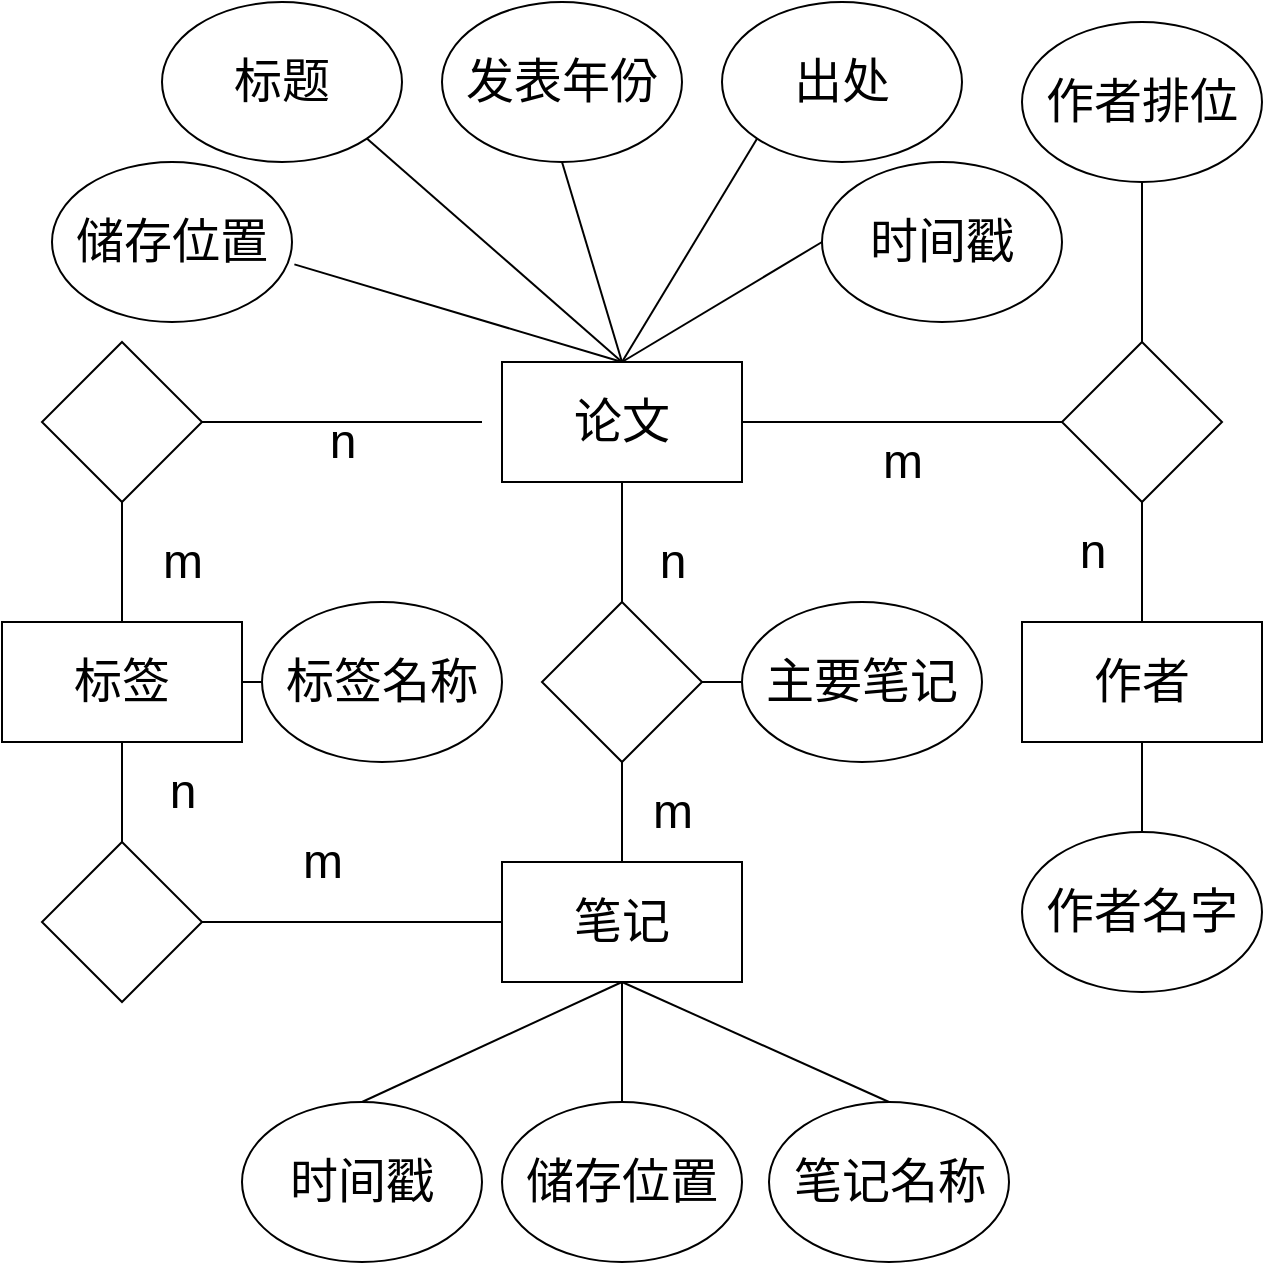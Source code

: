 <mxfile>
    <diagram id="I-t3NmbInqpAXCZpDXMM" name="第 1 页">
        <mxGraphModel dx="986" dy="434" grid="1" gridSize="10" guides="1" tooltips="1" connect="1" arrows="1" fold="1" page="1" pageScale="1" pageWidth="827" pageHeight="1169" math="0" shadow="0">
            <root>
                <mxCell id="0"/>
                <mxCell id="1" parent="0"/>
                <mxCell id="5" value="&lt;font style=&quot;font-size: 24px;&quot;&gt;论文&lt;/font&gt;" style="whiteSpace=wrap;html=1;" parent="1" vertex="1">
                    <mxGeometry x="360" y="290" width="120" height="60" as="geometry"/>
                </mxCell>
                <mxCell id="6" value="" style="rhombus;whiteSpace=wrap;html=1;" parent="1" vertex="1">
                    <mxGeometry x="380" y="410" width="80" height="80" as="geometry"/>
                </mxCell>
                <mxCell id="13" value="&lt;font style=&quot;font-size: 24px;&quot;&gt;n&lt;/font&gt;" style="text;html=1;align=center;verticalAlign=middle;resizable=0;points=[];autosize=1;strokeColor=none;fillColor=none;" parent="1" vertex="1">
                    <mxGeometry x="425" y="370" width="40" height="40" as="geometry"/>
                </mxCell>
                <mxCell id="14" value="" style="endArrow=none;html=1;entryX=0.5;entryY=1;entryDx=0;entryDy=0;exitX=0.5;exitY=0;exitDx=0;exitDy=0;" parent="1" source="6" target="5" edge="1">
                    <mxGeometry width="50" height="50" relative="1" as="geometry">
                        <mxPoint x="580" y="690" as="sourcePoint"/>
                        <mxPoint x="630" y="640" as="targetPoint"/>
                    </mxGeometry>
                </mxCell>
                <mxCell id="17" value="&lt;font style=&quot;font-size: 24px;&quot;&gt;标题&lt;/font&gt;" style="ellipse;whiteSpace=wrap;html=1;" parent="1" vertex="1">
                    <mxGeometry x="190" y="110" width="120" height="80" as="geometry"/>
                </mxCell>
                <mxCell id="19" value="&lt;font style=&quot;font-size: 24px;&quot;&gt;发表年份&lt;/font&gt;" style="ellipse;whiteSpace=wrap;html=1;" parent="1" vertex="1">
                    <mxGeometry x="330" y="110" width="120" height="80" as="geometry"/>
                </mxCell>
                <mxCell id="20" value="&lt;font style=&quot;font-size: 24px;&quot;&gt;出处&lt;/font&gt;" style="ellipse;whiteSpace=wrap;html=1;" parent="1" vertex="1">
                    <mxGeometry x="470" y="110" width="120" height="80" as="geometry"/>
                </mxCell>
                <mxCell id="21" value="&lt;font style=&quot;font-size: 24px;&quot;&gt;储存位置&lt;/font&gt;" style="ellipse;whiteSpace=wrap;html=1;" parent="1" vertex="1">
                    <mxGeometry x="135" y="190" width="120" height="80" as="geometry"/>
                </mxCell>
                <mxCell id="23" value="" style="endArrow=none;html=1;entryX=0.5;entryY=1;entryDx=0;entryDy=0;exitX=0.5;exitY=0;exitDx=0;exitDy=0;" parent="1" source="24" target="6" edge="1">
                    <mxGeometry width="50" height="50" relative="1" as="geometry">
                        <mxPoint x="420" y="560" as="sourcePoint"/>
                        <mxPoint x="490" y="470" as="targetPoint"/>
                    </mxGeometry>
                </mxCell>
                <mxCell id="24" value="&lt;font style=&quot;font-size: 24px;&quot;&gt;笔记&lt;/font&gt;" style="whiteSpace=wrap;html=1;" parent="1" vertex="1">
                    <mxGeometry x="360" y="540" width="120" height="60" as="geometry"/>
                </mxCell>
                <mxCell id="28" value="&lt;font style=&quot;font-size: 24px;&quot;&gt;时间戳&lt;/font&gt;" style="ellipse;whiteSpace=wrap;html=1;" parent="1" vertex="1">
                    <mxGeometry x="230" y="660" width="120" height="80" as="geometry"/>
                </mxCell>
                <mxCell id="29" value="&lt;font style=&quot;font-size: 24px;&quot;&gt;作者&lt;/font&gt;" style="whiteSpace=wrap;html=1;" parent="1" vertex="1">
                    <mxGeometry x="620" y="420" width="120" height="60" as="geometry"/>
                </mxCell>
                <mxCell id="30" value="" style="rhombus;whiteSpace=wrap;html=1;" parent="1" vertex="1">
                    <mxGeometry x="640" y="280" width="80" height="80" as="geometry"/>
                </mxCell>
                <mxCell id="31" value="" style="endArrow=none;html=1;exitX=1;exitY=0.5;exitDx=0;exitDy=0;entryX=0;entryY=0.5;entryDx=0;entryDy=0;" parent="1" source="5" target="30" edge="1">
                    <mxGeometry width="50" height="50" relative="1" as="geometry">
                        <mxPoint x="600" y="460" as="sourcePoint"/>
                        <mxPoint x="650" y="410" as="targetPoint"/>
                    </mxGeometry>
                </mxCell>
                <mxCell id="32" value="" style="endArrow=none;html=1;exitX=0.5;exitY=1;exitDx=0;exitDy=0;entryX=0.5;entryY=0;entryDx=0;entryDy=0;" parent="1" source="30" target="29" edge="1">
                    <mxGeometry width="50" height="50" relative="1" as="geometry">
                        <mxPoint x="566" y="335" as="sourcePoint"/>
                        <mxPoint x="686" y="325" as="targetPoint"/>
                    </mxGeometry>
                </mxCell>
                <mxCell id="33" value="" style="endArrow=none;html=1;entryX=0.5;entryY=0;entryDx=0;entryDy=0;exitX=0.5;exitY=1;exitDx=0;exitDy=0;" parent="1" source="78" target="30" edge="1">
                    <mxGeometry width="50" height="50" relative="1" as="geometry">
                        <mxPoint x="700" y="230" as="sourcePoint"/>
                        <mxPoint x="716" y="375" as="targetPoint"/>
                    </mxGeometry>
                </mxCell>
                <mxCell id="36" value="&lt;font style=&quot;font-size: 24px;&quot;&gt;标签&lt;/font&gt;" style="whiteSpace=wrap;html=1;" parent="1" vertex="1">
                    <mxGeometry x="110" y="420" width="120" height="60" as="geometry"/>
                </mxCell>
                <mxCell id="37" value="" style="rhombus;whiteSpace=wrap;html=1;" parent="1" vertex="1">
                    <mxGeometry x="130" y="280" width="80" height="80" as="geometry"/>
                </mxCell>
                <mxCell id="38" value="" style="endArrow=none;html=1;exitX=1;exitY=0.5;exitDx=0;exitDy=0;entryX=0;entryY=0.5;entryDx=0;entryDy=0;" parent="1" source="37" edge="1">
                    <mxGeometry width="50" height="50" relative="1" as="geometry">
                        <mxPoint x="290" y="370" as="sourcePoint"/>
                        <mxPoint x="350" y="320" as="targetPoint"/>
                    </mxGeometry>
                </mxCell>
                <mxCell id="39" value="" style="endArrow=none;html=1;exitX=0.5;exitY=0;exitDx=0;exitDy=0;entryX=0.5;entryY=1;entryDx=0;entryDy=0;" parent="1" source="36" target="37" edge="1">
                    <mxGeometry width="50" height="50" relative="1" as="geometry">
                        <mxPoint x="490" y="340" as="sourcePoint"/>
                        <mxPoint x="160" y="330" as="targetPoint"/>
                    </mxGeometry>
                </mxCell>
                <mxCell id="42" value="" style="rhombus;whiteSpace=wrap;html=1;" parent="1" vertex="1">
                    <mxGeometry x="130" y="530" width="80" height="80" as="geometry"/>
                </mxCell>
                <mxCell id="43" value="&lt;font style=&quot;font-size: 24px;&quot;&gt;m&lt;/font&gt;" style="text;html=1;align=center;verticalAlign=middle;resizable=0;points=[];autosize=1;strokeColor=none;fillColor=none;" parent="1" vertex="1">
                    <mxGeometry x="425" y="495" width="40" height="40" as="geometry"/>
                </mxCell>
                <mxCell id="46" value="" style="endArrow=none;html=1;entryX=1;entryY=0.5;entryDx=0;entryDy=0;exitX=0;exitY=0.5;exitDx=0;exitDy=0;" parent="1" target="42" edge="1" source="24">
                    <mxGeometry width="50" height="50" relative="1" as="geometry">
                        <mxPoint x="350" y="570" as="sourcePoint"/>
                        <mxPoint x="180" y="600" as="targetPoint"/>
                    </mxGeometry>
                </mxCell>
                <mxCell id="48" value="&lt;font style=&quot;font-size: 24px;&quot;&gt;n&lt;/font&gt;" style="text;html=1;align=center;verticalAlign=middle;resizable=0;points=[];autosize=1;strokeColor=none;fillColor=none;" parent="1" vertex="1">
                    <mxGeometry x="635" y="365" width="40" height="40" as="geometry"/>
                </mxCell>
                <mxCell id="51" value="" style="endArrow=none;html=1;exitX=1;exitY=0.5;exitDx=0;exitDy=0;entryX=0;entryY=0.5;entryDx=0;entryDy=0;" parent="1" source="6" target="77" edge="1">
                    <mxGeometry width="50" height="50" relative="1" as="geometry">
                        <mxPoint x="500" y="420" as="sourcePoint"/>
                        <mxPoint x="500" y="420" as="targetPoint"/>
                    </mxGeometry>
                </mxCell>
                <mxCell id="52" value="" style="endArrow=none;html=1;entryX=1;entryY=1;entryDx=0;entryDy=0;exitX=0.5;exitY=0;exitDx=0;exitDy=0;" parent="1" source="5" target="17" edge="1">
                    <mxGeometry width="50" height="50" relative="1" as="geometry">
                        <mxPoint x="410" y="290" as="sourcePoint"/>
                        <mxPoint x="470" y="240" as="targetPoint"/>
                    </mxGeometry>
                </mxCell>
                <mxCell id="53" value="" style="endArrow=none;html=1;entryX=0.5;entryY=1;entryDx=0;entryDy=0;" parent="1" target="19" edge="1">
                    <mxGeometry width="50" height="50" relative="1" as="geometry">
                        <mxPoint x="420" y="290" as="sourcePoint"/>
                        <mxPoint x="320" y="220.0" as="targetPoint"/>
                    </mxGeometry>
                </mxCell>
                <mxCell id="54" value="" style="endArrow=none;html=1;entryX=0;entryY=1;entryDx=0;entryDy=0;exitX=0.5;exitY=0;exitDx=0;exitDy=0;" parent="1" source="5" target="20" edge="1">
                    <mxGeometry width="50" height="50" relative="1" as="geometry">
                        <mxPoint x="440" y="310" as="sourcePoint"/>
                        <mxPoint x="330" y="230.0" as="targetPoint"/>
                    </mxGeometry>
                </mxCell>
                <mxCell id="55" value="" style="endArrow=none;html=1;entryX=1.01;entryY=0.64;entryDx=0;entryDy=0;entryPerimeter=0;" parent="1" target="21" edge="1">
                    <mxGeometry width="50" height="50" relative="1" as="geometry">
                        <mxPoint x="420" y="290" as="sourcePoint"/>
                        <mxPoint x="340" y="240.0" as="targetPoint"/>
                    </mxGeometry>
                </mxCell>
                <mxCell id="56" value="&lt;font style=&quot;font-size: 24px;&quot;&gt;储存位置&lt;/font&gt;" style="ellipse;whiteSpace=wrap;html=1;" parent="1" vertex="1">
                    <mxGeometry x="360" y="660" width="120" height="80" as="geometry"/>
                </mxCell>
                <mxCell id="57" value="" style="endArrow=none;html=1;exitX=0.5;exitY=0;exitDx=0;exitDy=0;" parent="1" source="28" edge="1">
                    <mxGeometry width="50" height="50" relative="1" as="geometry">
                        <mxPoint x="380" y="650" as="sourcePoint"/>
                        <mxPoint x="420" y="600" as="targetPoint"/>
                    </mxGeometry>
                </mxCell>
                <mxCell id="58" value="" style="endArrow=none;html=1;exitX=0.5;exitY=0;exitDx=0;exitDy=0;entryX=0.5;entryY=1;entryDx=0;entryDy=0;" parent="1" source="56" target="24" edge="1">
                    <mxGeometry width="50" height="50" relative="1" as="geometry">
                        <mxPoint x="750" y="710" as="sourcePoint"/>
                        <mxPoint x="430" y="610" as="targetPoint"/>
                    </mxGeometry>
                </mxCell>
                <mxCell id="59" value="&lt;font style=&quot;font-size: 24px;&quot;&gt;n&lt;/font&gt;" style="text;html=1;align=center;verticalAlign=middle;resizable=0;points=[];autosize=1;strokeColor=none;fillColor=none;" parent="1" vertex="1">
                    <mxGeometry x="260" y="310" width="40" height="40" as="geometry"/>
                </mxCell>
                <mxCell id="60" value="&lt;font style=&quot;font-size: 24px;&quot;&gt;m&lt;/font&gt;" style="text;html=1;align=center;verticalAlign=middle;resizable=0;points=[];autosize=1;strokeColor=none;fillColor=none;" parent="1" vertex="1">
                    <mxGeometry x="180" y="370" width="40" height="40" as="geometry"/>
                </mxCell>
                <mxCell id="62" value="&lt;font style=&quot;font-size: 24px;&quot;&gt;m&lt;/font&gt;" style="text;html=1;align=center;verticalAlign=middle;resizable=0;points=[];autosize=1;strokeColor=none;fillColor=none;" parent="1" vertex="1">
                    <mxGeometry x="540" y="320" width="40" height="40" as="geometry"/>
                </mxCell>
                <mxCell id="63" value="&lt;font style=&quot;font-size: 24px;&quot;&gt;标签名称&lt;/font&gt;" style="ellipse;whiteSpace=wrap;html=1;" parent="1" vertex="1">
                    <mxGeometry x="240" y="410" width="120" height="80" as="geometry"/>
                </mxCell>
                <mxCell id="65" value="&lt;font style=&quot;font-size: 24px;&quot;&gt;n&lt;/font&gt;" style="text;html=1;align=center;verticalAlign=middle;resizable=0;points=[];autosize=1;strokeColor=none;fillColor=none;" parent="1" vertex="1">
                    <mxGeometry x="180" y="485" width="40" height="40" as="geometry"/>
                </mxCell>
                <mxCell id="66" value="&lt;font style=&quot;font-size: 24px;&quot;&gt;m&lt;/font&gt;" style="text;html=1;align=center;verticalAlign=middle;resizable=0;points=[];autosize=1;strokeColor=none;fillColor=none;" parent="1" vertex="1">
                    <mxGeometry x="250" y="520" width="40" height="40" as="geometry"/>
                </mxCell>
                <mxCell id="67" value="&lt;font style=&quot;font-size: 24px;&quot;&gt;作者名字&lt;/font&gt;" style="ellipse;whiteSpace=wrap;html=1;" parent="1" vertex="1">
                    <mxGeometry x="620" y="525" width="120" height="80" as="geometry"/>
                </mxCell>
                <mxCell id="68" value="" style="endArrow=none;html=1;entryX=0.5;entryY=0;entryDx=0;entryDy=0;exitX=0.5;exitY=1;exitDx=0;exitDy=0;" parent="1" source="29" target="67" edge="1">
                    <mxGeometry width="50" height="50" relative="1" as="geometry">
                        <mxPoint x="956" y="325" as="sourcePoint"/>
                        <mxPoint x="1016" y="285" as="targetPoint"/>
                    </mxGeometry>
                </mxCell>
                <mxCell id="71" value="&lt;font style=&quot;font-size: 24px;&quot;&gt;笔记名称&lt;/font&gt;" style="ellipse;whiteSpace=wrap;html=1;" parent="1" vertex="1">
                    <mxGeometry x="493.5" y="660" width="120" height="80" as="geometry"/>
                </mxCell>
                <mxCell id="72" value="" style="endArrow=none;html=1;entryX=0.5;entryY=1;entryDx=0;entryDy=0;exitX=0.5;exitY=0;exitDx=0;exitDy=0;" parent="1" source="71" target="24" edge="1">
                    <mxGeometry width="50" height="50" relative="1" as="geometry">
                        <mxPoint x="200" y="680" as="sourcePoint"/>
                        <mxPoint x="250" y="630" as="targetPoint"/>
                    </mxGeometry>
                </mxCell>
                <mxCell id="73" value="" style="endArrow=none;html=1;entryX=0;entryY=0.5;entryDx=0;entryDy=0;exitX=1;exitY=0.5;exitDx=0;exitDy=0;" parent="1" source="36" target="63" edge="1">
                    <mxGeometry width="50" height="50" relative="1" as="geometry">
                        <mxPoint x="-220" y="450" as="sourcePoint"/>
                        <mxPoint x="-170" y="400" as="targetPoint"/>
                    </mxGeometry>
                </mxCell>
                <mxCell id="75" value="" style="endArrow=none;html=1;entryX=0.5;entryY=1;entryDx=0;entryDy=0;exitX=0.5;exitY=0;exitDx=0;exitDy=0;" parent="1" source="42" target="36" edge="1">
                    <mxGeometry width="50" height="50" relative="1" as="geometry">
                        <mxPoint x="-160" y="540" as="sourcePoint"/>
                        <mxPoint x="-110" y="490" as="targetPoint"/>
                    </mxGeometry>
                </mxCell>
                <mxCell id="77" value="&lt;font style=&quot;font-size: 24px;&quot;&gt;主要笔记&lt;/font&gt;" style="ellipse;whiteSpace=wrap;html=1;" parent="1" vertex="1">
                    <mxGeometry x="480" y="410" width="120" height="80" as="geometry"/>
                </mxCell>
                <mxCell id="78" value="&lt;font style=&quot;font-size: 24px;&quot;&gt;作者排位&lt;/font&gt;" style="ellipse;whiteSpace=wrap;html=1;" parent="1" vertex="1">
                    <mxGeometry x="620" y="120" width="120" height="80" as="geometry"/>
                </mxCell>
                <mxCell id="79" value="&lt;font style=&quot;font-size: 24px;&quot;&gt;时间戳&lt;/font&gt;" style="ellipse;whiteSpace=wrap;html=1;" parent="1" vertex="1">
                    <mxGeometry x="520" y="190" width="120" height="80" as="geometry"/>
                </mxCell>
                <mxCell id="80" value="" style="endArrow=none;html=1;entryX=0;entryY=0.5;entryDx=0;entryDy=0;exitX=0.5;exitY=0;exitDx=0;exitDy=0;" parent="1" source="5" target="79" edge="1">
                    <mxGeometry width="50" height="50" relative="1" as="geometry">
                        <mxPoint x="430.0" y="300.0" as="sourcePoint"/>
                        <mxPoint x="490" y="207.5" as="targetPoint"/>
                    </mxGeometry>
                </mxCell>
            </root>
        </mxGraphModel>
    </diagram>
</mxfile>